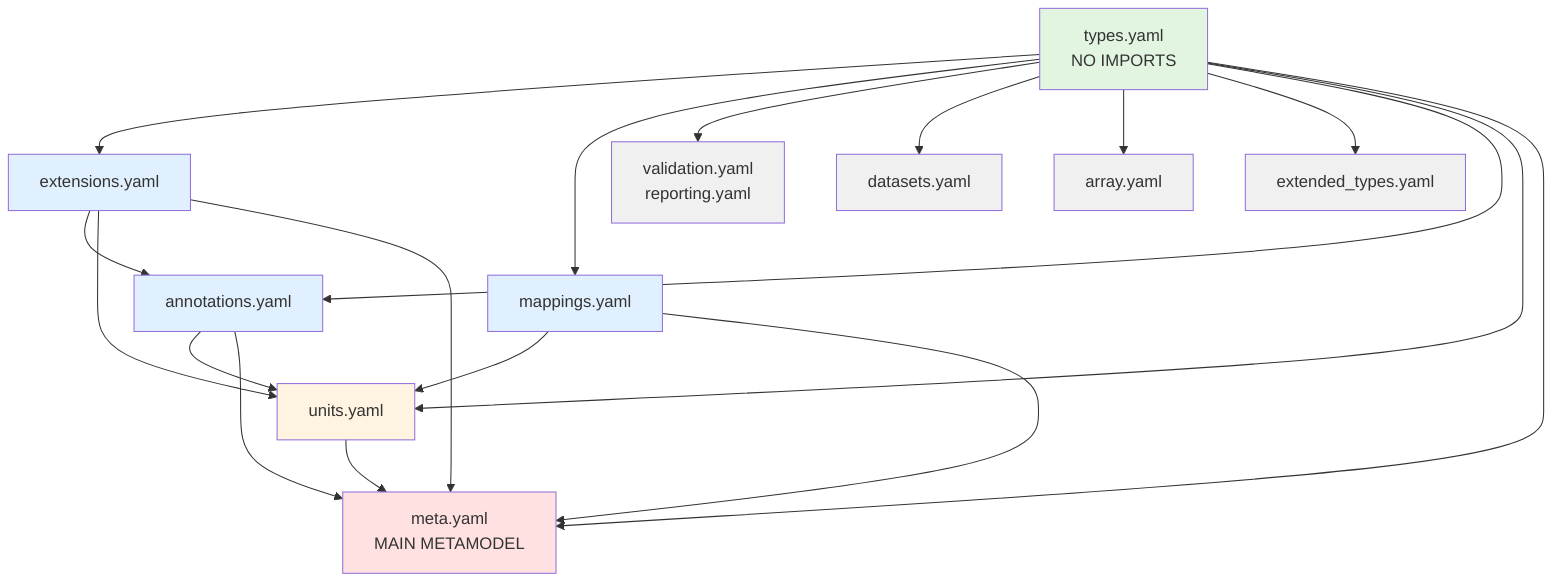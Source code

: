graph TB
    types[types.yaml<br/>NO IMPORTS]

    extensions[extensions.yaml]
    mappings[mappings.yaml]
    validation[validation.yaml<br/>reporting.yaml]
    datasets[datasets.yaml]
    array[array.yaml]
    extended[extended_types.yaml]

    annotations[annotations.yaml]
    units[units.yaml]
    meta[meta.yaml<br/>MAIN METAMODEL]

    types --> extensions
    types --> mappings
    types --> validation
    types --> datasets
    types --> array
    types --> extended
    types --> annotations
    types --> units
    types --> meta

    extensions --> annotations
    extensions --> units
    extensions --> meta

    mappings --> units
    mappings --> meta

    annotations --> units
    annotations --> meta

    units --> meta

    style types fill:#e1f5e1
    style meta fill:#ffe1e1
    style units fill:#fff4e1
    style annotations fill:#e1f0ff
    style extensions fill:#e1f0ff
    style mappings fill:#e1f0ff

    classDef level1 fill:#f0f0f0
    class validation,datasets,array,extended level1